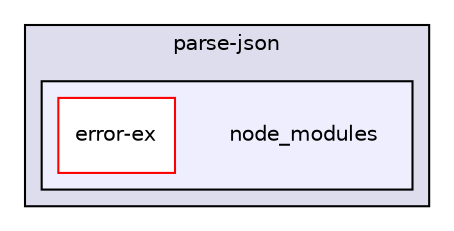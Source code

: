 digraph "gulp-src/node_modules/gulp-uglify/node_modules/gulp-util/node_modules/dateformat/node_modules/meow/node_modules/read-pkg-up/node_modules/read-pkg/node_modules/load-json-file/node_modules/parse-json/node_modules" {
  compound=true
  node [ fontsize="10", fontname="Helvetica"];
  edge [ labelfontsize="10", labelfontname="Helvetica"];
  subgraph clusterdir_d6630c64ef42c15b0d1d3e130cf4ffb3 {
    graph [ bgcolor="#ddddee", pencolor="black", label="parse-json" fontname="Helvetica", fontsize="10", URL="dir_d6630c64ef42c15b0d1d3e130cf4ffb3.html"]
  subgraph clusterdir_185adadbd47a913d663984c68cebb75e {
    graph [ bgcolor="#eeeeff", pencolor="black", label="" URL="dir_185adadbd47a913d663984c68cebb75e.html"];
    dir_185adadbd47a913d663984c68cebb75e [shape=plaintext label="node_modules"];
    dir_095836da93cc05ffb65f92a8b35b867e [shape=box label="error-ex" color="red" fillcolor="white" style="filled" URL="dir_095836da93cc05ffb65f92a8b35b867e.html"];
  }
  }
}
